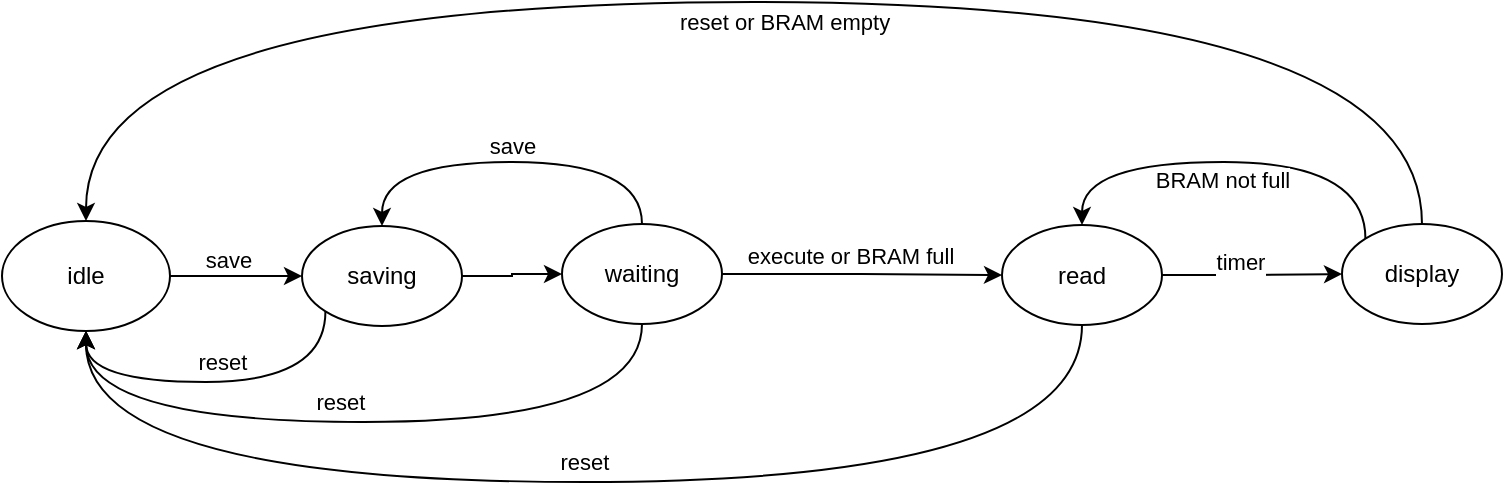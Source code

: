 <mxfile version="21.6.8" type="device">
  <diagram id="TCpbjPkrZTptyFSn_H4y" name="Page-1">
    <mxGraphModel dx="753" dy="1358" grid="1" gridSize="10" guides="1" tooltips="1" connect="1" arrows="1" fold="1" page="1" pageScale="1" pageWidth="827" pageHeight="1169" math="0" shadow="0">
      <root>
        <mxCell id="0" />
        <mxCell id="1" parent="0" />
        <mxCell id="ynZR--EOpeuwSlcExSQs-8" style="edgeStyle=orthogonalEdgeStyle;rounded=0;orthogonalLoop=1;jettySize=auto;html=1;exitX=1;exitY=0.5;exitDx=0;exitDy=0;entryX=0;entryY=0.5;entryDx=0;entryDy=0;" edge="1" parent="1" source="ynZR--EOpeuwSlcExSQs-1" target="ynZR--EOpeuwSlcExSQs-2">
          <mxGeometry relative="1" as="geometry" />
        </mxCell>
        <mxCell id="ynZR--EOpeuwSlcExSQs-12" value="save" style="edgeLabel;html=1;align=center;verticalAlign=middle;resizable=0;points=[];" vertex="1" connectable="0" parent="ynZR--EOpeuwSlcExSQs-8">
          <mxGeometry x="-0.119" relative="1" as="geometry">
            <mxPoint y="-8" as="offset" />
          </mxGeometry>
        </mxCell>
        <mxCell id="ynZR--EOpeuwSlcExSQs-1" value="idle" style="ellipse;whiteSpace=wrap;html=1;" vertex="1" parent="1">
          <mxGeometry x="310" y="269.5" width="84" height="55" as="geometry" />
        </mxCell>
        <mxCell id="ynZR--EOpeuwSlcExSQs-9" style="edgeStyle=orthogonalEdgeStyle;rounded=0;orthogonalLoop=1;jettySize=auto;html=1;exitX=1;exitY=0.5;exitDx=0;exitDy=0;entryX=0;entryY=0.5;entryDx=0;entryDy=0;" edge="1" parent="1" source="ynZR--EOpeuwSlcExSQs-2" target="ynZR--EOpeuwSlcExSQs-3">
          <mxGeometry relative="1" as="geometry" />
        </mxCell>
        <mxCell id="ynZR--EOpeuwSlcExSQs-21" style="edgeStyle=orthogonalEdgeStyle;rounded=0;orthogonalLoop=1;jettySize=auto;html=1;exitX=0;exitY=1;exitDx=0;exitDy=0;entryX=0.5;entryY=1;entryDx=0;entryDy=0;curved=1;" edge="1" parent="1" source="ynZR--EOpeuwSlcExSQs-2" target="ynZR--EOpeuwSlcExSQs-1">
          <mxGeometry relative="1" as="geometry">
            <Array as="points">
              <mxPoint x="471" y="350" />
              <mxPoint x="352" y="350" />
            </Array>
          </mxGeometry>
        </mxCell>
        <mxCell id="ynZR--EOpeuwSlcExSQs-22" value="reset" style="edgeLabel;html=1;align=center;verticalAlign=middle;resizable=0;points=[];" vertex="1" connectable="0" parent="ynZR--EOpeuwSlcExSQs-21">
          <mxGeometry x="-0.021" relative="1" as="geometry">
            <mxPoint x="1" y="-10" as="offset" />
          </mxGeometry>
        </mxCell>
        <mxCell id="ynZR--EOpeuwSlcExSQs-2" value="saving" style="ellipse;whiteSpace=wrap;html=1;" vertex="1" parent="1">
          <mxGeometry x="460" y="272" width="80" height="50" as="geometry" />
        </mxCell>
        <mxCell id="ynZR--EOpeuwSlcExSQs-10" style="edgeStyle=orthogonalEdgeStyle;rounded=0;orthogonalLoop=1;jettySize=auto;html=1;exitX=1;exitY=0.5;exitDx=0;exitDy=0;entryX=0;entryY=0.5;entryDx=0;entryDy=0;" edge="1" parent="1" source="ynZR--EOpeuwSlcExSQs-3" target="ynZR--EOpeuwSlcExSQs-4">
          <mxGeometry relative="1" as="geometry" />
        </mxCell>
        <mxCell id="ynZR--EOpeuwSlcExSQs-15" value="execute or BRAM full" style="edgeLabel;html=1;align=center;verticalAlign=middle;resizable=0;points=[];" vertex="1" connectable="0" parent="ynZR--EOpeuwSlcExSQs-10">
          <mxGeometry x="-0.088" y="-2" relative="1" as="geometry">
            <mxPoint y="-11" as="offset" />
          </mxGeometry>
        </mxCell>
        <mxCell id="ynZR--EOpeuwSlcExSQs-13" style="edgeStyle=orthogonalEdgeStyle;rounded=0;orthogonalLoop=1;jettySize=auto;html=1;exitX=0.5;exitY=0;exitDx=0;exitDy=0;entryX=0.5;entryY=0;entryDx=0;entryDy=0;curved=1;" edge="1" parent="1" source="ynZR--EOpeuwSlcExSQs-3" target="ynZR--EOpeuwSlcExSQs-2">
          <mxGeometry relative="1" as="geometry">
            <Array as="points">
              <mxPoint x="630" y="240" />
              <mxPoint x="500" y="240" />
            </Array>
          </mxGeometry>
        </mxCell>
        <mxCell id="ynZR--EOpeuwSlcExSQs-14" value="save" style="edgeLabel;html=1;align=center;verticalAlign=middle;resizable=0;points=[];" vertex="1" connectable="0" parent="ynZR--EOpeuwSlcExSQs-13">
          <mxGeometry x="-0.006" y="-5" relative="1" as="geometry">
            <mxPoint y="-3" as="offset" />
          </mxGeometry>
        </mxCell>
        <mxCell id="ynZR--EOpeuwSlcExSQs-23" style="edgeStyle=orthogonalEdgeStyle;rounded=0;orthogonalLoop=1;jettySize=auto;html=1;exitX=0.5;exitY=1;exitDx=0;exitDy=0;entryX=0.5;entryY=1;entryDx=0;entryDy=0;curved=1;" edge="1" parent="1" source="ynZR--EOpeuwSlcExSQs-3" target="ynZR--EOpeuwSlcExSQs-1">
          <mxGeometry relative="1" as="geometry">
            <Array as="points">
              <mxPoint x="630" y="370" />
              <mxPoint x="352" y="370" />
            </Array>
          </mxGeometry>
        </mxCell>
        <mxCell id="ynZR--EOpeuwSlcExSQs-24" value="reset" style="edgeLabel;html=1;align=center;verticalAlign=middle;resizable=0;points=[];" vertex="1" connectable="0" parent="ynZR--EOpeuwSlcExSQs-23">
          <mxGeometry x="0.074" relative="1" as="geometry">
            <mxPoint y="-10" as="offset" />
          </mxGeometry>
        </mxCell>
        <mxCell id="ynZR--EOpeuwSlcExSQs-3" value="waiting" style="ellipse;whiteSpace=wrap;html=1;" vertex="1" parent="1">
          <mxGeometry x="590" y="271" width="80" height="50" as="geometry" />
        </mxCell>
        <mxCell id="ynZR--EOpeuwSlcExSQs-11" style="edgeStyle=orthogonalEdgeStyle;rounded=0;orthogonalLoop=1;jettySize=auto;html=1;exitX=1;exitY=0.5;exitDx=0;exitDy=0;entryX=0;entryY=0.5;entryDx=0;entryDy=0;" edge="1" parent="1" source="ynZR--EOpeuwSlcExSQs-4" target="ynZR--EOpeuwSlcExSQs-5">
          <mxGeometry relative="1" as="geometry" />
        </mxCell>
        <mxCell id="ynZR--EOpeuwSlcExSQs-16" value="timer" style="edgeLabel;html=1;align=center;verticalAlign=middle;resizable=0;points=[];" vertex="1" connectable="0" parent="ynZR--EOpeuwSlcExSQs-11">
          <mxGeometry x="-0.169" y="-1" relative="1" as="geometry">
            <mxPoint x="1" y="-8" as="offset" />
          </mxGeometry>
        </mxCell>
        <mxCell id="ynZR--EOpeuwSlcExSQs-25" style="edgeStyle=orthogonalEdgeStyle;rounded=0;orthogonalLoop=1;jettySize=auto;html=1;exitX=0.5;exitY=1;exitDx=0;exitDy=0;entryX=0.5;entryY=1;entryDx=0;entryDy=0;curved=1;" edge="1" parent="1" source="ynZR--EOpeuwSlcExSQs-4" target="ynZR--EOpeuwSlcExSQs-1">
          <mxGeometry relative="1" as="geometry">
            <Array as="points">
              <mxPoint x="850" y="400" />
              <mxPoint x="352" y="400" />
            </Array>
          </mxGeometry>
        </mxCell>
        <mxCell id="ynZR--EOpeuwSlcExSQs-26" value="reset" style="edgeLabel;html=1;align=center;verticalAlign=middle;resizable=0;points=[];" vertex="1" connectable="0" parent="ynZR--EOpeuwSlcExSQs-25">
          <mxGeometry x="-0.051" y="-1" relative="1" as="geometry">
            <mxPoint x="-18" y="-9" as="offset" />
          </mxGeometry>
        </mxCell>
        <mxCell id="ynZR--EOpeuwSlcExSQs-4" value="read" style="ellipse;whiteSpace=wrap;html=1;" vertex="1" parent="1">
          <mxGeometry x="810" y="271.5" width="80" height="50" as="geometry" />
        </mxCell>
        <mxCell id="ynZR--EOpeuwSlcExSQs-17" style="edgeStyle=orthogonalEdgeStyle;rounded=0;orthogonalLoop=1;jettySize=auto;html=1;exitX=0;exitY=0;exitDx=0;exitDy=0;entryX=0.5;entryY=0;entryDx=0;entryDy=0;curved=1;" edge="1" parent="1" source="ynZR--EOpeuwSlcExSQs-5" target="ynZR--EOpeuwSlcExSQs-4">
          <mxGeometry relative="1" as="geometry">
            <Array as="points">
              <mxPoint x="992" y="240" />
              <mxPoint x="850" y="240" />
            </Array>
          </mxGeometry>
        </mxCell>
        <mxCell id="ynZR--EOpeuwSlcExSQs-18" value="BRAM not full" style="edgeLabel;html=1;align=center;verticalAlign=middle;resizable=0;points=[];" vertex="1" connectable="0" parent="ynZR--EOpeuwSlcExSQs-17">
          <mxGeometry x="0.039" y="-3" relative="1" as="geometry">
            <mxPoint y="12" as="offset" />
          </mxGeometry>
        </mxCell>
        <mxCell id="ynZR--EOpeuwSlcExSQs-19" style="edgeStyle=orthogonalEdgeStyle;rounded=0;orthogonalLoop=1;jettySize=auto;html=1;exitX=0.5;exitY=0;exitDx=0;exitDy=0;entryX=0.5;entryY=0;entryDx=0;entryDy=0;curved=1;" edge="1" parent="1" source="ynZR--EOpeuwSlcExSQs-5" target="ynZR--EOpeuwSlcExSQs-1">
          <mxGeometry relative="1" as="geometry">
            <Array as="points">
              <mxPoint x="1020" y="160" />
              <mxPoint x="352" y="160" />
            </Array>
          </mxGeometry>
        </mxCell>
        <mxCell id="ynZR--EOpeuwSlcExSQs-20" value="reset or BRAM empty" style="edgeLabel;html=1;align=center;verticalAlign=middle;resizable=0;points=[];" vertex="1" connectable="0" parent="ynZR--EOpeuwSlcExSQs-19">
          <mxGeometry x="-0.058" relative="1" as="geometry">
            <mxPoint x="-12" y="10" as="offset" />
          </mxGeometry>
        </mxCell>
        <mxCell id="ynZR--EOpeuwSlcExSQs-5" value="display" style="ellipse;whiteSpace=wrap;html=1;" vertex="1" parent="1">
          <mxGeometry x="980" y="271" width="80" height="50" as="geometry" />
        </mxCell>
      </root>
    </mxGraphModel>
  </diagram>
</mxfile>
